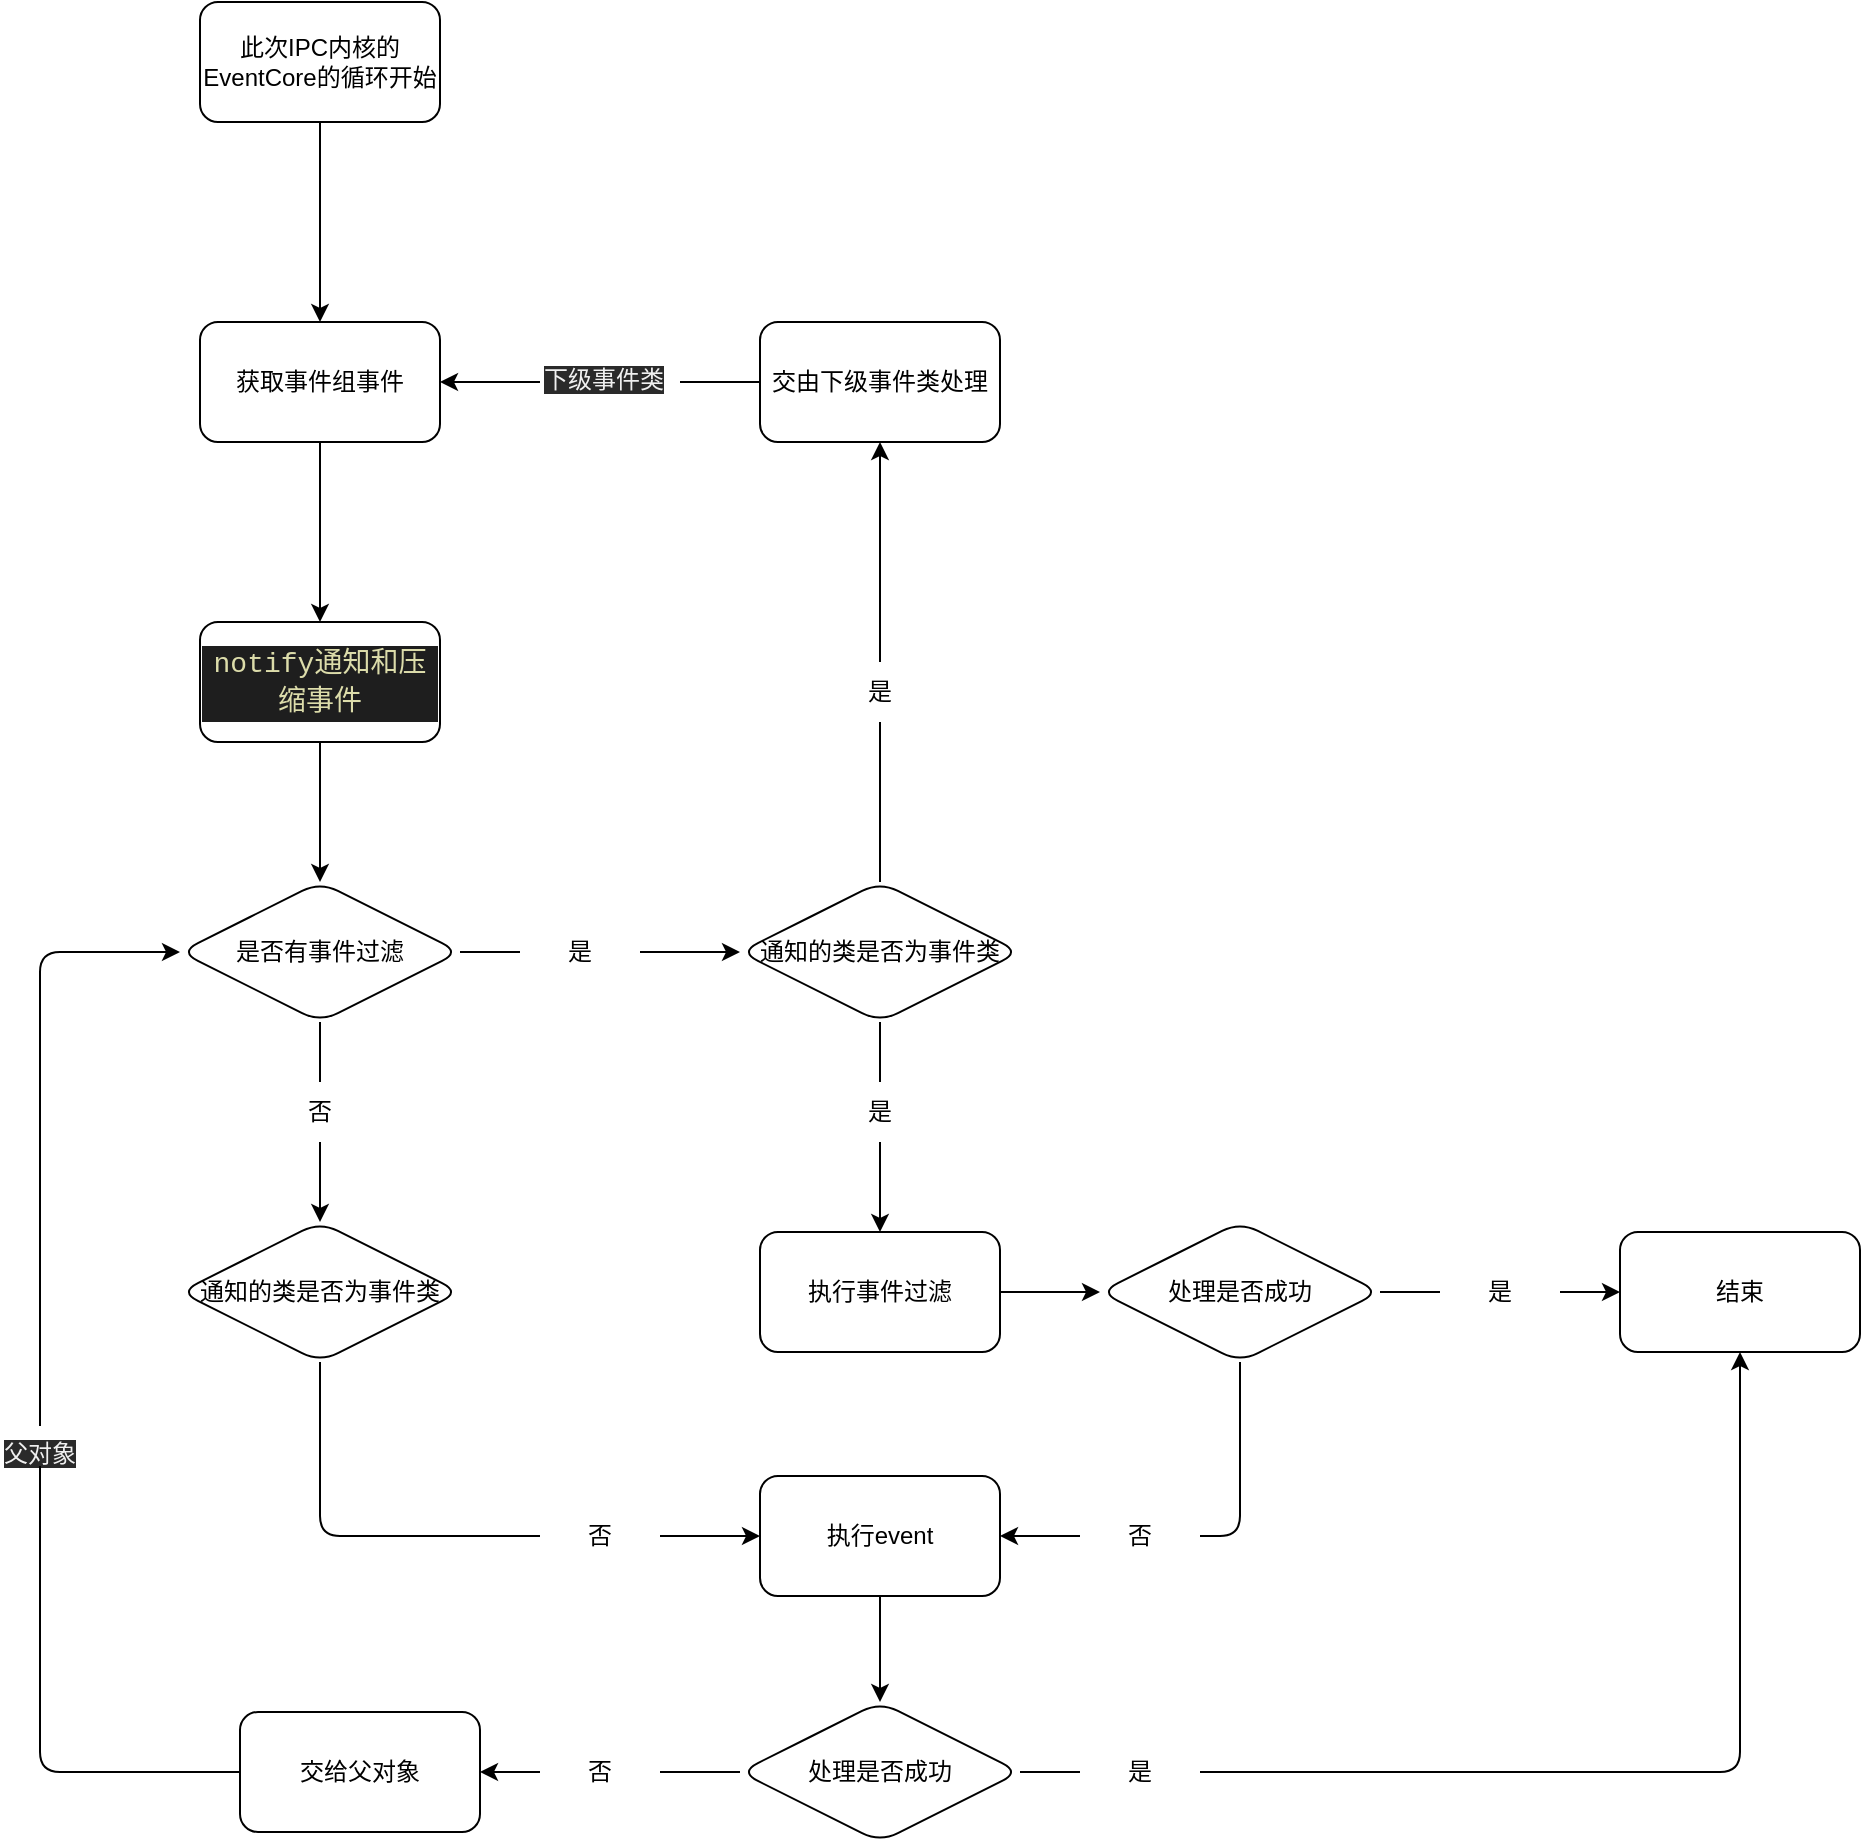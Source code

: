 <mxfile>
    <diagram id="7iQehLOurtDof6hApl3J" name="第 1 页">
        <mxGraphModel dx="1976" dy="2172" grid="1" gridSize="10" guides="1" tooltips="1" connect="1" arrows="1" fold="1" page="1" pageScale="1" pageWidth="2336" pageHeight="1654" background="none" math="0" shadow="0">
            <root>
                <mxCell id="0"/>
                <mxCell id="1" parent="0"/>
                <mxCell id="7" value="" style="edgeStyle=none;html=1;" parent="1" source="4" edge="1">
                    <mxGeometry relative="1" as="geometry">
                        <mxPoint x="610" y="550" as="targetPoint"/>
                    </mxGeometry>
                </mxCell>
                <mxCell id="4" value="&lt;div style=&quot;color: rgb(212 , 212 , 212) ; background-color: rgb(30 , 30 , 30) ; font-family: &amp;#34;consolas&amp;#34; , &amp;#34;courier new&amp;#34; , monospace ; font-size: 14px ; line-height: 19px&quot;&gt;&lt;span style=&quot;color: #dcdcaa&quot;&gt;notify通知和压缩事件&lt;/span&gt;&lt;/div&gt;" style="whiteSpace=wrap;html=1;rounded=1;" parent="1" vertex="1">
                    <mxGeometry x="550" y="420" width="120" height="60" as="geometry"/>
                </mxCell>
                <mxCell id="9" value="" style="edgeStyle=none;html=1;startArrow=none;entryX=0;entryY=0.5;entryDx=0;entryDy=0;" parent="1" source="12" target="83" edge="1">
                    <mxGeometry relative="1" as="geometry"/>
                </mxCell>
                <mxCell id="23" value="" style="edgeStyle=none;html=1;startArrow=none;entryX=0.5;entryY=0;entryDx=0;entryDy=0;" parent="1" source="15" target="78" edge="1">
                    <mxGeometry relative="1" as="geometry">
                        <mxPoint x="610" y="700" as="targetPoint"/>
                    </mxGeometry>
                </mxCell>
                <mxCell id="90" style="edgeStyle=none;html=1;entryX=1;entryY=0.5;entryDx=0;entryDy=0;startArrow=none;" edge="1" parent="1" source="75" target="68">
                    <mxGeometry relative="1" as="geometry"/>
                </mxCell>
                <mxCell id="8" value="交由下级事件类处理" style="whiteSpace=wrap;html=1;rounded=1;" parent="1" vertex="1">
                    <mxGeometry x="830" y="270" width="120" height="60" as="geometry"/>
                </mxCell>
                <mxCell id="12" value="是" style="text;html=1;strokeColor=none;fillColor=none;align=center;verticalAlign=middle;whiteSpace=wrap;rounded=0;" parent="1" vertex="1">
                    <mxGeometry x="710" y="570" width="60" height="30" as="geometry"/>
                </mxCell>
                <mxCell id="13" value="" style="edgeStyle=none;html=1;endArrow=none;" parent="1" target="12" edge="1">
                    <mxGeometry relative="1" as="geometry">
                        <mxPoint x="680" y="585" as="sourcePoint"/>
                        <mxPoint x="770" y="585" as="targetPoint"/>
                    </mxGeometry>
                </mxCell>
                <mxCell id="26" value="" style="edgeStyle=none;html=1;startArrow=none;" parent="1" source="27" target="25" edge="1">
                    <mxGeometry relative="1" as="geometry"/>
                </mxCell>
                <mxCell id="15" value="否" style="text;html=1;strokeColor=none;fillColor=none;align=center;verticalAlign=middle;whiteSpace=wrap;rounded=0;" parent="1" vertex="1">
                    <mxGeometry x="580" y="650" width="60" height="30" as="geometry"/>
                </mxCell>
                <mxCell id="24" value="" style="edgeStyle=none;html=1;endArrow=none;" parent="1" target="15" edge="1">
                    <mxGeometry relative="1" as="geometry">
                        <mxPoint x="610" y="620" as="sourcePoint"/>
                        <mxPoint x="610" y="700" as="targetPoint"/>
                    </mxGeometry>
                </mxCell>
                <mxCell id="58" value="" style="edgeStyle=none;html=1;" parent="1" source="25" target="57" edge="1">
                    <mxGeometry relative="1" as="geometry"/>
                </mxCell>
                <mxCell id="25" value="执行事件过滤" style="whiteSpace=wrap;html=1;rounded=1;" parent="1" vertex="1">
                    <mxGeometry x="830" y="725" width="120" height="60" as="geometry"/>
                </mxCell>
                <mxCell id="27" value="是" style="text;html=1;strokeColor=none;fillColor=none;align=center;verticalAlign=middle;whiteSpace=wrap;rounded=0;" parent="1" vertex="1">
                    <mxGeometry x="865" y="650" width="50" height="30" as="geometry"/>
                </mxCell>
                <mxCell id="28" value="" style="edgeStyle=none;html=1;endArrow=none;exitX=0.5;exitY=1;exitDx=0;exitDy=0;" parent="1" source="83" target="27" edge="1">
                    <mxGeometry relative="1" as="geometry">
                        <mxPoint x="680" y="1115" as="sourcePoint"/>
                        <mxPoint x="820" y="1115" as="targetPoint"/>
                    </mxGeometry>
                </mxCell>
                <mxCell id="39" value="" style="edgeStyle=none;html=1;" parent="1" source="33" target="38" edge="1">
                    <mxGeometry relative="1" as="geometry"/>
                </mxCell>
                <mxCell id="33" value="执行event" style="whiteSpace=wrap;html=1;rounded=1;" parent="1" vertex="1">
                    <mxGeometry x="830" y="847" width="120" height="60" as="geometry"/>
                </mxCell>
                <mxCell id="42" value="" style="edgeStyle=none;html=1;startArrow=none;" parent="1" source="43" target="41" edge="1">
                    <mxGeometry relative="1" as="geometry">
                        <Array as="points">
                            <mxPoint x="1320" y="995"/>
                        </Array>
                    </mxGeometry>
                </mxCell>
                <mxCell id="47" value="" style="edgeStyle=none;html=1;startArrow=none;" parent="1" source="48" target="45" edge="1">
                    <mxGeometry relative="1" as="geometry"/>
                </mxCell>
                <mxCell id="38" value="处理是否成功" style="rhombus;whiteSpace=wrap;html=1;rounded=1;" parent="1" vertex="1">
                    <mxGeometry x="820" y="960" width="140" height="70" as="geometry"/>
                </mxCell>
                <mxCell id="41" value="结束" style="whiteSpace=wrap;html=1;rounded=1;" parent="1" vertex="1">
                    <mxGeometry x="1260" y="725" width="120" height="60" as="geometry"/>
                </mxCell>
                <mxCell id="43" value="是" style="text;html=1;strokeColor=none;fillColor=none;align=center;verticalAlign=middle;whiteSpace=wrap;rounded=0;" parent="1" vertex="1">
                    <mxGeometry x="990" y="980" width="60" height="30" as="geometry"/>
                </mxCell>
                <mxCell id="44" value="" style="edgeStyle=none;html=1;endArrow=none;" parent="1" source="38" target="43" edge="1">
                    <mxGeometry relative="1" as="geometry">
                        <mxPoint x="1080" y="837.0" as="sourcePoint"/>
                        <mxPoint x="1080" y="635" as="targetPoint"/>
                    </mxGeometry>
                </mxCell>
                <mxCell id="45" value="交给父对象" style="whiteSpace=wrap;html=1;rounded=1;" parent="1" vertex="1">
                    <mxGeometry x="570" y="965" width="120" height="60" as="geometry"/>
                </mxCell>
                <mxCell id="48" value="否" style="text;html=1;strokeColor=none;fillColor=none;align=center;verticalAlign=middle;whiteSpace=wrap;rounded=0;" parent="1" vertex="1">
                    <mxGeometry x="720" y="980" width="60" height="30" as="geometry"/>
                </mxCell>
                <mxCell id="49" value="" style="edgeStyle=none;html=1;endArrow=none;" parent="1" source="38" target="48" edge="1">
                    <mxGeometry relative="1" as="geometry">
                        <mxPoint x="1080" y="907.0" as="sourcePoint"/>
                        <mxPoint x="1080" y="1020" as="targetPoint"/>
                    </mxGeometry>
                </mxCell>
                <mxCell id="52" value="" style="endArrow=classic;html=1;entryX=0;entryY=0.5;entryDx=0;entryDy=0;exitX=1;exitY=0.5;exitDx=0;exitDy=0;startArrow=none;" parent="1" source="36" target="33" edge="1">
                    <mxGeometry width="50" height="50" relative="1" as="geometry">
                        <mxPoint x="650" y="950" as="sourcePoint"/>
                        <mxPoint x="700" y="900" as="targetPoint"/>
                    </mxGeometry>
                </mxCell>
                <mxCell id="36" value="否" style="text;html=1;strokeColor=none;fillColor=none;align=center;verticalAlign=middle;whiteSpace=wrap;rounded=0;" parent="1" vertex="1">
                    <mxGeometry x="720" y="862" width="60" height="30" as="geometry"/>
                </mxCell>
                <mxCell id="55" value="" style="endArrow=none;html=1;entryX=0;entryY=0.5;entryDx=0;entryDy=0;exitX=0.5;exitY=1;exitDx=0;exitDy=0;" parent="1" source="78" target="36" edge="1">
                    <mxGeometry width="50" height="50" relative="1" as="geometry">
                        <mxPoint x="610" y="840.0" as="sourcePoint"/>
                        <mxPoint x="820" y="1287.0" as="targetPoint"/>
                        <Array as="points">
                            <mxPoint x="610" y="877"/>
                        </Array>
                    </mxGeometry>
                </mxCell>
                <mxCell id="56" value="" style="endArrow=classic;html=1;exitX=0.5;exitY=0;exitDx=0;exitDy=0;startArrow=none;entryX=0;entryY=0.5;entryDx=0;entryDy=0;" parent="1" source="87" target="79" edge="1">
                    <mxGeometry width="50" height="50" relative="1" as="geometry">
                        <mxPoint x="710" y="1430" as="sourcePoint"/>
                        <mxPoint x="480" y="559.13" as="targetPoint"/>
                        <Array as="points">
                            <mxPoint x="470" y="585"/>
                        </Array>
                    </mxGeometry>
                </mxCell>
                <mxCell id="64" value="" style="edgeStyle=none;html=1;startArrow=none;" parent="1" source="60" target="41" edge="1">
                    <mxGeometry relative="1" as="geometry"/>
                </mxCell>
                <mxCell id="57" value="处理是否成功" style="rhombus;whiteSpace=wrap;html=1;rounded=1;" parent="1" vertex="1">
                    <mxGeometry x="1000" y="720" width="140" height="70" as="geometry"/>
                </mxCell>
                <mxCell id="59" value="" style="endArrow=classic;html=1;exitX=0;exitY=0.5;exitDx=0;exitDy=0;entryX=1;entryY=0.5;entryDx=0;entryDy=0;startArrow=none;" parent="1" source="61" target="33" edge="1">
                    <mxGeometry width="50" height="50" relative="1" as="geometry">
                        <mxPoint x="1060" y="910" as="sourcePoint"/>
                        <mxPoint x="1110" y="860" as="targetPoint"/>
                    </mxGeometry>
                </mxCell>
                <mxCell id="61" value="否" style="text;html=1;strokeColor=none;fillColor=none;align=center;verticalAlign=middle;whiteSpace=wrap;rounded=0;" parent="1" vertex="1">
                    <mxGeometry x="990" y="862" width="60" height="30" as="geometry"/>
                </mxCell>
                <mxCell id="62" value="" style="endArrow=none;html=1;exitX=0.5;exitY=1;exitDx=0;exitDy=0;entryX=1;entryY=0.5;entryDx=0;entryDy=0;" parent="1" source="57" target="61" edge="1">
                    <mxGeometry width="50" height="50" relative="1" as="geometry">
                        <mxPoint x="1070" y="790" as="sourcePoint"/>
                        <mxPoint x="950" y="877" as="targetPoint"/>
                        <Array as="points">
                            <mxPoint x="1070" y="877"/>
                        </Array>
                    </mxGeometry>
                </mxCell>
                <mxCell id="60" value="是" style="text;html=1;strokeColor=none;fillColor=none;align=center;verticalAlign=middle;whiteSpace=wrap;rounded=0;" parent="1" vertex="1">
                    <mxGeometry x="1170" y="740" width="60" height="30" as="geometry"/>
                </mxCell>
                <mxCell id="65" value="" style="edgeStyle=none;html=1;endArrow=none;" parent="1" source="57" target="60" edge="1">
                    <mxGeometry relative="1" as="geometry">
                        <mxPoint x="1140" y="755" as="sourcePoint"/>
                        <mxPoint x="1210" y="755" as="targetPoint"/>
                    </mxGeometry>
                </mxCell>
                <mxCell id="70" value="" style="edgeStyle=none;html=1;" parent="1" source="67" target="68" edge="1">
                    <mxGeometry relative="1" as="geometry"/>
                </mxCell>
                <mxCell id="67" value="此次IPC内核的EventCore的循环开始" style="rounded=1;whiteSpace=wrap;html=1;" parent="1" vertex="1">
                    <mxGeometry x="550" y="110" width="120" height="60" as="geometry"/>
                </mxCell>
                <mxCell id="69" value="" style="edgeStyle=none;html=1;" parent="1" source="68" target="4" edge="1">
                    <mxGeometry relative="1" as="geometry"/>
                </mxCell>
                <mxCell id="68" value="获取事件组事件" style="rounded=1;whiteSpace=wrap;html=1;" parent="1" vertex="1">
                    <mxGeometry x="550" y="270" width="120" height="60" as="geometry"/>
                </mxCell>
                <mxCell id="78" value="通知的类是否为事件类" style="rhombus;whiteSpace=wrap;html=1;rounded=1;" vertex="1" parent="1">
                    <mxGeometry x="540" y="720" width="140" height="70" as="geometry"/>
                </mxCell>
                <mxCell id="79" value="是否有事件过滤" style="rhombus;whiteSpace=wrap;html=1;rounded=1;" vertex="1" parent="1">
                    <mxGeometry x="540" y="550" width="140" height="70" as="geometry"/>
                </mxCell>
                <mxCell id="85" value="" style="edgeStyle=none;html=1;entryX=0.5;entryY=1;entryDx=0;entryDy=0;startArrow=none;" edge="1" parent="1" source="84" target="8">
                    <mxGeometry relative="1" as="geometry">
                        <mxPoint x="1040" y="690" as="targetPoint"/>
                    </mxGeometry>
                </mxCell>
                <mxCell id="83" value="通知的类是否为事件类" style="rhombus;whiteSpace=wrap;html=1;rounded=1;" vertex="1" parent="1">
                    <mxGeometry x="820" y="550" width="140" height="70" as="geometry"/>
                </mxCell>
                <mxCell id="84" value="是" style="text;html=1;strokeColor=none;fillColor=none;align=center;verticalAlign=middle;whiteSpace=wrap;rounded=0;" vertex="1" parent="1">
                    <mxGeometry x="860" y="440" width="60" height="30" as="geometry"/>
                </mxCell>
                <mxCell id="86" value="" style="edgeStyle=none;html=1;entryX=0.5;entryY=1;entryDx=0;entryDy=0;endArrow=none;" edge="1" parent="1" source="83" target="84">
                    <mxGeometry relative="1" as="geometry">
                        <mxPoint x="960" y="585" as="sourcePoint"/>
                        <mxPoint x="1100" y="585" as="targetPoint"/>
                    </mxGeometry>
                </mxCell>
                <mxCell id="87" value="&lt;span style=&quot;color: rgb(240 , 240 , 240) ; font-family: &amp;#34;helvetica&amp;#34; ; font-size: 12px ; font-style: normal ; font-weight: 400 ; letter-spacing: normal ; text-align: left ; text-indent: 0px ; text-transform: none ; word-spacing: 0px ; background-color: rgb(42 , 42 , 42) ; display: inline ; float: none&quot;&gt;父对象&lt;br&gt;&lt;/span&gt;" style="text;whiteSpace=wrap;html=1;" vertex="1" parent="1">
                    <mxGeometry x="450" y="822" width="40" height="20" as="geometry"/>
                </mxCell>
                <mxCell id="88" value="" style="endArrow=none;html=1;entryX=0.5;entryY=1;entryDx=0;entryDy=0;exitX=0;exitY=0.5;exitDx=0;exitDy=0;" edge="1" parent="1" source="45" target="87">
                    <mxGeometry width="50" height="50" relative="1" as="geometry">
                        <mxPoint x="570" y="945" as="sourcePoint"/>
                        <mxPoint x="550" y="705" as="targetPoint"/>
                        <Array as="points">
                            <mxPoint x="470" y="995"/>
                        </Array>
                    </mxGeometry>
                </mxCell>
                <mxCell id="75" value="&lt;span style=&quot;color: rgb(240, 240, 240); font-family: helvetica; font-size: 12px; font-style: normal; font-weight: 400; letter-spacing: normal; text-align: left; text-indent: 0px; text-transform: none; word-spacing: 0px; background-color: rgb(42, 42, 42); display: inline; float: none;&quot;&gt;下级事件类&lt;/span&gt;" style="text;whiteSpace=wrap;html=1;" parent="1" vertex="1">
                    <mxGeometry x="720" y="285" width="70" height="30" as="geometry"/>
                </mxCell>
                <mxCell id="91" value="" style="edgeStyle=none;html=1;entryX=1;entryY=0.5;entryDx=0;entryDy=0;endArrow=none;" edge="1" parent="1" source="8" target="75">
                    <mxGeometry relative="1" as="geometry">
                        <mxPoint x="830" y="300" as="sourcePoint"/>
                        <mxPoint x="670" y="300" as="targetPoint"/>
                    </mxGeometry>
                </mxCell>
            </root>
        </mxGraphModel>
    </diagram>
</mxfile>